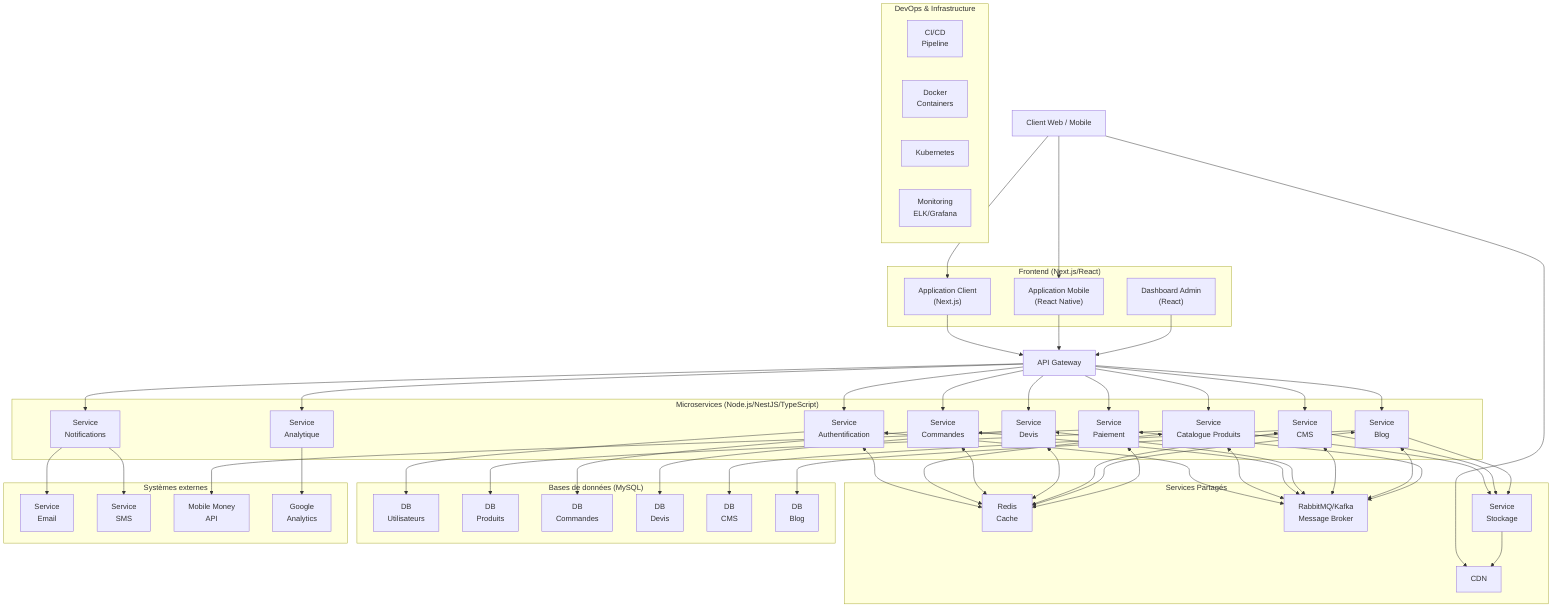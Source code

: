 graph TB
    %% Clients
    Client[Client Web / Mobile]
    
    %% Frontend
    subgraph "Frontend (Next.js/React)"
        ClientApp["Application Client<br>(Next.js)"]
        MobileApp["Application Mobile<br>(React Native)"]
        AdminApp["Dashboard Admin<br>(React)"]
    end
    
    %% API Gateway
    API_Gateway["API Gateway"]
    
    %% Microservices
    subgraph "Microservices (Node.js/NestJS/TypeScript)"
        AuthService["Service<br>Authentification"]
        ProductService["Service<br>Catalogue Produits"]
        OrderService["Service<br>Commandes"]
        QuoteService["Service<br>Devis"]
        CmsService["Service<br>CMS"]
        BlogService["Service<br>Blog"]
        NotificationService["Service<br>Notifications"]
        AnalyticsService["Service<br>Analytique"]
        PaymentService["Service<br>Paiement"]
    end
    
    %% Services Partagés
    subgraph "Services Partagés"
        Cache["Redis<br>Cache"]
        MessageBroker["RabbitMQ/Kafka<br>Message Broker"]
        Upload["Service<br>Stockage"]
        CDN["CDN"]
    end
    
    %% Bases de données
    subgraph "Bases de données (MySQL)"
        DB_Auth["DB<br>Utilisateurs"]
        DB_Products["DB<br>Produits"]
        DB_Orders["DB<br>Commandes"]
        DB_Quotes["DB<br>Devis"]
        DB_CMS["DB<br>CMS"]
        DB_Blog["DB<br>Blog"]
    end
    
    %% Systèmes externes
    subgraph "Systèmes externes"
        EmailService["Service<br>Email"]
        SMSService["Service<br>SMS"]
        MoMo["Mobile Money<br>API"]
        Analytics["Google<br>Analytics"]
    end
    
    %% DevOps
    subgraph "DevOps & Infrastructure"
        CI_CD["CI/CD<br>Pipeline"]
        Docker["Docker<br>Containers"]
        K8s["Kubernetes"]
        Monitoring["Monitoring<br>ELK/Grafana"]
    end
    
    %% Connexions
    Client --> ClientApp & MobileApp
    Client --> CDN
    
    ClientApp & MobileApp & AdminApp --> API_Gateway
    API_Gateway --> AuthService & ProductService & OrderService & QuoteService & CmsService & BlogService & NotificationService & AnalyticsService & PaymentService
    
    AuthService & ProductService & OrderService & QuoteService & CmsService & BlogService & PaymentService <--> MessageBroker
    AuthService & ProductService & OrderService & QuoteService & CmsService & BlogService & PaymentService <--> Cache
    
    AuthService --> DB_Auth
    ProductService --> DB_Products
    OrderService --> DB_Orders
    QuoteService --> DB_Quotes
    CmsService --> DB_CMS
    BlogService --> DB_Blog
    
    NotificationService --> EmailService & SMSService
    PaymentService --> MoMo
    AnalyticsService --> Analytics
    
    ProductService & CmsService & BlogService --> Upload
    Upload --> CDN